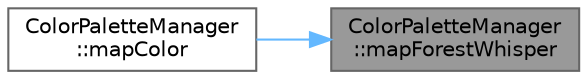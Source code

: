 digraph "ColorPaletteManager::mapForestWhisper"
{
 // INTERACTIVE_SVG=YES
 // LATEX_PDF_SIZE
  bgcolor="transparent";
  edge [fontname=Helvetica,fontsize=10,labelfontname=Helvetica,labelfontsize=10];
  node [fontname=Helvetica,fontsize=10,shape=box,height=0.2,width=0.4];
  rankdir="RL";
  Node1 [id="Node000001",label="ColorPaletteManager\l::mapForestWhisper",height=0.2,width=0.4,color="gray40", fillcolor="grey60", style="filled", fontcolor="black",tooltip=" "];
  Node1 -> Node2 [id="edge1_Node000001_Node000002",dir="back",color="steelblue1",style="solid",tooltip=" "];
  Node2 [id="Node000002",label="ColorPaletteManager\l::mapColor",height=0.2,width=0.4,color="grey40", fillcolor="white", style="filled",URL="$d0/d98/class_color_palette_manager_acd4e51680584a293951deddc299ee8a8.html#acd4e51680584a293951deddc299ee8a8",tooltip=" "];
}
